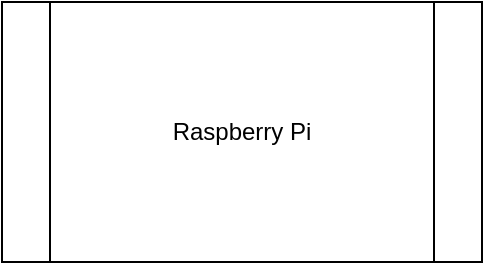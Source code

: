 <mxfile>
    <diagram id="KO9BTwOgI6sJhH_MVFjd" name="Page-1">
        <mxGraphModel dx="576" dy="350" grid="1" gridSize="10" guides="1" tooltips="1" connect="1" arrows="1" fold="1" page="1" pageScale="1" pageWidth="850" pageHeight="1100" math="0" shadow="0">
            <root>
                <mxCell id="0"/>
                <mxCell id="1" parent="0"/>
                <mxCell id="2" value="Raspberry Pi" style="shape=process;whiteSpace=wrap;html=1;backgroundOutline=1;" vertex="1" parent="1">
                    <mxGeometry x="280" y="60" width="240" height="130" as="geometry"/>
                </mxCell>
            </root>
        </mxGraphModel>
    </diagram>
</mxfile>
